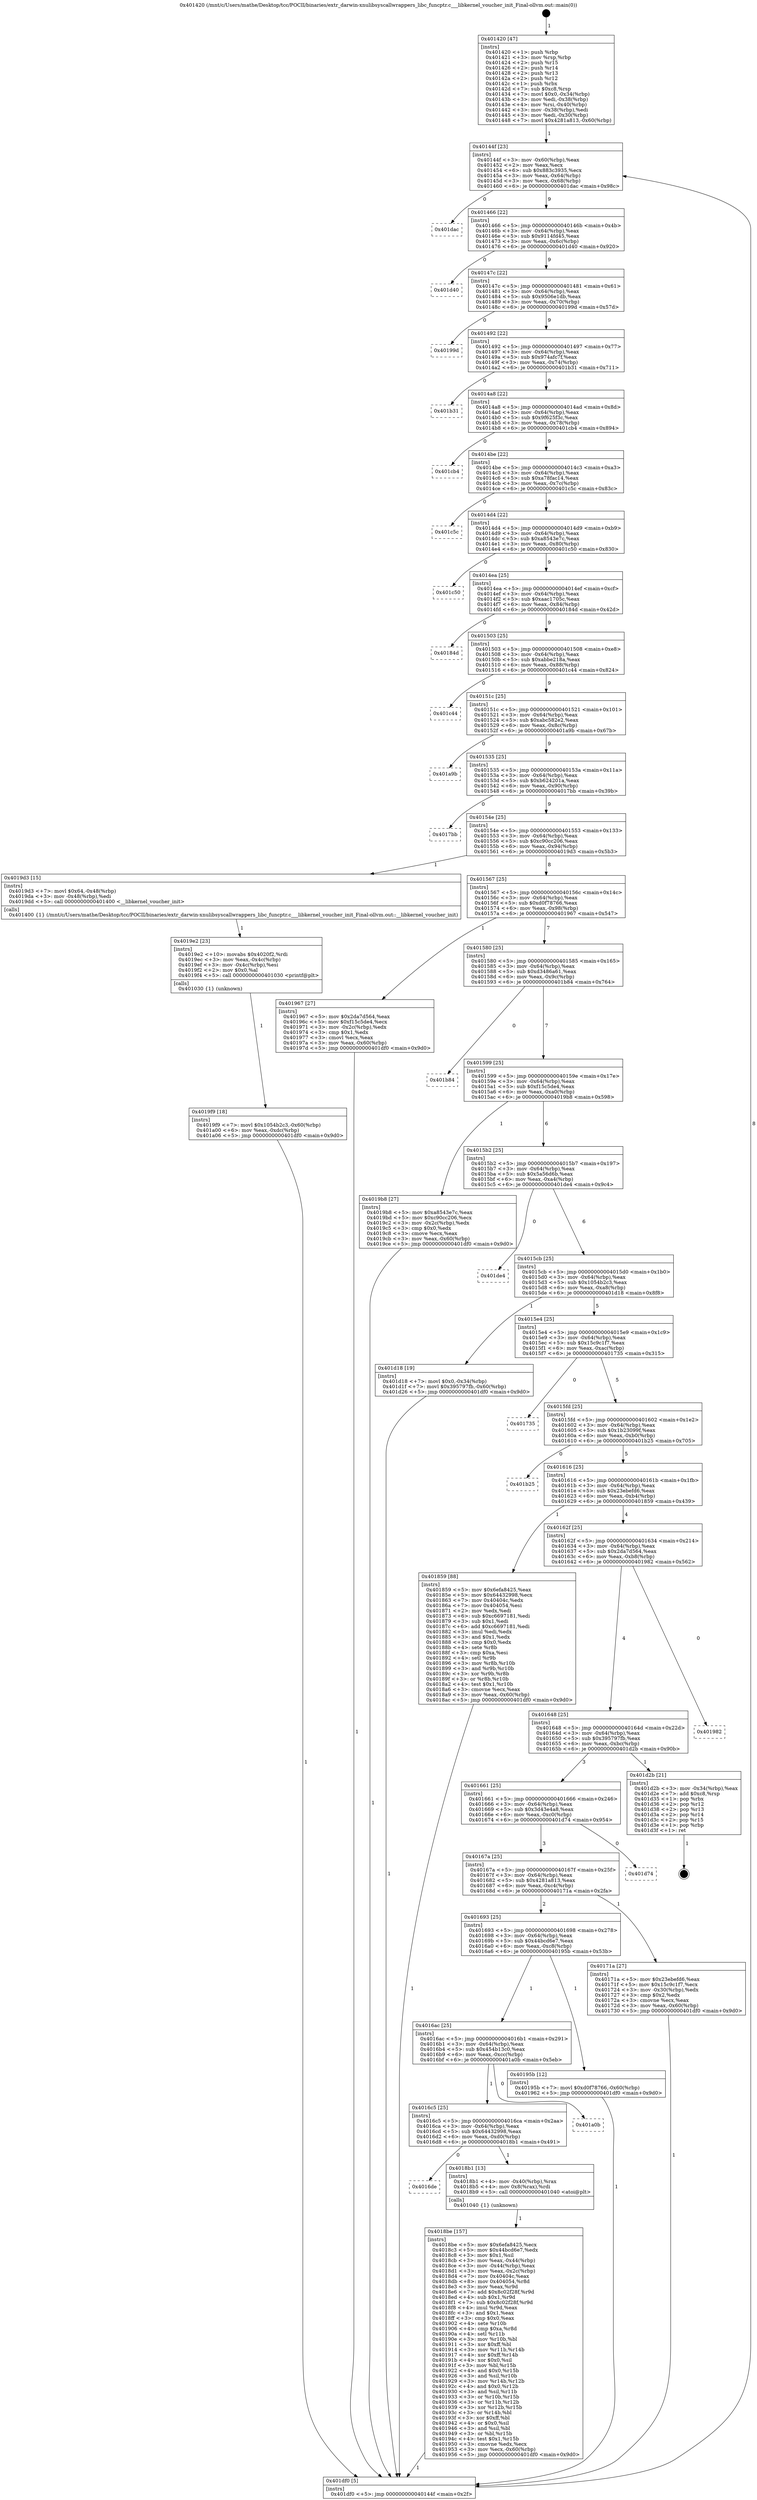 digraph "0x401420" {
  label = "0x401420 (/mnt/c/Users/mathe/Desktop/tcc/POCII/binaries/extr_darwin-xnulibsyscallwrappers_libc_funcptr.c___libkernel_voucher_init_Final-ollvm.out::main(0))"
  labelloc = "t"
  node[shape=record]

  Entry [label="",width=0.3,height=0.3,shape=circle,fillcolor=black,style=filled]
  "0x40144f" [label="{
     0x40144f [23]\l
     | [instrs]\l
     &nbsp;&nbsp;0x40144f \<+3\>: mov -0x60(%rbp),%eax\l
     &nbsp;&nbsp;0x401452 \<+2\>: mov %eax,%ecx\l
     &nbsp;&nbsp;0x401454 \<+6\>: sub $0x883c3935,%ecx\l
     &nbsp;&nbsp;0x40145a \<+3\>: mov %eax,-0x64(%rbp)\l
     &nbsp;&nbsp;0x40145d \<+3\>: mov %ecx,-0x68(%rbp)\l
     &nbsp;&nbsp;0x401460 \<+6\>: je 0000000000401dac \<main+0x98c\>\l
  }"]
  "0x401dac" [label="{
     0x401dac\l
  }", style=dashed]
  "0x401466" [label="{
     0x401466 [22]\l
     | [instrs]\l
     &nbsp;&nbsp;0x401466 \<+5\>: jmp 000000000040146b \<main+0x4b\>\l
     &nbsp;&nbsp;0x40146b \<+3\>: mov -0x64(%rbp),%eax\l
     &nbsp;&nbsp;0x40146e \<+5\>: sub $0x9114fd45,%eax\l
     &nbsp;&nbsp;0x401473 \<+3\>: mov %eax,-0x6c(%rbp)\l
     &nbsp;&nbsp;0x401476 \<+6\>: je 0000000000401d40 \<main+0x920\>\l
  }"]
  Exit [label="",width=0.3,height=0.3,shape=circle,fillcolor=black,style=filled,peripheries=2]
  "0x401d40" [label="{
     0x401d40\l
  }", style=dashed]
  "0x40147c" [label="{
     0x40147c [22]\l
     | [instrs]\l
     &nbsp;&nbsp;0x40147c \<+5\>: jmp 0000000000401481 \<main+0x61\>\l
     &nbsp;&nbsp;0x401481 \<+3\>: mov -0x64(%rbp),%eax\l
     &nbsp;&nbsp;0x401484 \<+5\>: sub $0x9506e1db,%eax\l
     &nbsp;&nbsp;0x401489 \<+3\>: mov %eax,-0x70(%rbp)\l
     &nbsp;&nbsp;0x40148c \<+6\>: je 000000000040199d \<main+0x57d\>\l
  }"]
  "0x4019f9" [label="{
     0x4019f9 [18]\l
     | [instrs]\l
     &nbsp;&nbsp;0x4019f9 \<+7\>: movl $0x1054b2c3,-0x60(%rbp)\l
     &nbsp;&nbsp;0x401a00 \<+6\>: mov %eax,-0xdc(%rbp)\l
     &nbsp;&nbsp;0x401a06 \<+5\>: jmp 0000000000401df0 \<main+0x9d0\>\l
  }"]
  "0x40199d" [label="{
     0x40199d\l
  }", style=dashed]
  "0x401492" [label="{
     0x401492 [22]\l
     | [instrs]\l
     &nbsp;&nbsp;0x401492 \<+5\>: jmp 0000000000401497 \<main+0x77\>\l
     &nbsp;&nbsp;0x401497 \<+3\>: mov -0x64(%rbp),%eax\l
     &nbsp;&nbsp;0x40149a \<+5\>: sub $0x974afc7f,%eax\l
     &nbsp;&nbsp;0x40149f \<+3\>: mov %eax,-0x74(%rbp)\l
     &nbsp;&nbsp;0x4014a2 \<+6\>: je 0000000000401b31 \<main+0x711\>\l
  }"]
  "0x4019e2" [label="{
     0x4019e2 [23]\l
     | [instrs]\l
     &nbsp;&nbsp;0x4019e2 \<+10\>: movabs $0x4020f2,%rdi\l
     &nbsp;&nbsp;0x4019ec \<+3\>: mov %eax,-0x4c(%rbp)\l
     &nbsp;&nbsp;0x4019ef \<+3\>: mov -0x4c(%rbp),%esi\l
     &nbsp;&nbsp;0x4019f2 \<+2\>: mov $0x0,%al\l
     &nbsp;&nbsp;0x4019f4 \<+5\>: call 0000000000401030 \<printf@plt\>\l
     | [calls]\l
     &nbsp;&nbsp;0x401030 \{1\} (unknown)\l
  }"]
  "0x401b31" [label="{
     0x401b31\l
  }", style=dashed]
  "0x4014a8" [label="{
     0x4014a8 [22]\l
     | [instrs]\l
     &nbsp;&nbsp;0x4014a8 \<+5\>: jmp 00000000004014ad \<main+0x8d\>\l
     &nbsp;&nbsp;0x4014ad \<+3\>: mov -0x64(%rbp),%eax\l
     &nbsp;&nbsp;0x4014b0 \<+5\>: sub $0x9f625f3c,%eax\l
     &nbsp;&nbsp;0x4014b5 \<+3\>: mov %eax,-0x78(%rbp)\l
     &nbsp;&nbsp;0x4014b8 \<+6\>: je 0000000000401cb4 \<main+0x894\>\l
  }"]
  "0x4018be" [label="{
     0x4018be [157]\l
     | [instrs]\l
     &nbsp;&nbsp;0x4018be \<+5\>: mov $0x6efa8425,%ecx\l
     &nbsp;&nbsp;0x4018c3 \<+5\>: mov $0x44bcd6e7,%edx\l
     &nbsp;&nbsp;0x4018c8 \<+3\>: mov $0x1,%sil\l
     &nbsp;&nbsp;0x4018cb \<+3\>: mov %eax,-0x44(%rbp)\l
     &nbsp;&nbsp;0x4018ce \<+3\>: mov -0x44(%rbp),%eax\l
     &nbsp;&nbsp;0x4018d1 \<+3\>: mov %eax,-0x2c(%rbp)\l
     &nbsp;&nbsp;0x4018d4 \<+7\>: mov 0x40404c,%eax\l
     &nbsp;&nbsp;0x4018db \<+8\>: mov 0x404054,%r8d\l
     &nbsp;&nbsp;0x4018e3 \<+3\>: mov %eax,%r9d\l
     &nbsp;&nbsp;0x4018e6 \<+7\>: add $0x8c02f28f,%r9d\l
     &nbsp;&nbsp;0x4018ed \<+4\>: sub $0x1,%r9d\l
     &nbsp;&nbsp;0x4018f1 \<+7\>: sub $0x8c02f28f,%r9d\l
     &nbsp;&nbsp;0x4018f8 \<+4\>: imul %r9d,%eax\l
     &nbsp;&nbsp;0x4018fc \<+3\>: and $0x1,%eax\l
     &nbsp;&nbsp;0x4018ff \<+3\>: cmp $0x0,%eax\l
     &nbsp;&nbsp;0x401902 \<+4\>: sete %r10b\l
     &nbsp;&nbsp;0x401906 \<+4\>: cmp $0xa,%r8d\l
     &nbsp;&nbsp;0x40190a \<+4\>: setl %r11b\l
     &nbsp;&nbsp;0x40190e \<+3\>: mov %r10b,%bl\l
     &nbsp;&nbsp;0x401911 \<+3\>: xor $0xff,%bl\l
     &nbsp;&nbsp;0x401914 \<+3\>: mov %r11b,%r14b\l
     &nbsp;&nbsp;0x401917 \<+4\>: xor $0xff,%r14b\l
     &nbsp;&nbsp;0x40191b \<+4\>: xor $0x0,%sil\l
     &nbsp;&nbsp;0x40191f \<+3\>: mov %bl,%r15b\l
     &nbsp;&nbsp;0x401922 \<+4\>: and $0x0,%r15b\l
     &nbsp;&nbsp;0x401926 \<+3\>: and %sil,%r10b\l
     &nbsp;&nbsp;0x401929 \<+3\>: mov %r14b,%r12b\l
     &nbsp;&nbsp;0x40192c \<+4\>: and $0x0,%r12b\l
     &nbsp;&nbsp;0x401930 \<+3\>: and %sil,%r11b\l
     &nbsp;&nbsp;0x401933 \<+3\>: or %r10b,%r15b\l
     &nbsp;&nbsp;0x401936 \<+3\>: or %r11b,%r12b\l
     &nbsp;&nbsp;0x401939 \<+3\>: xor %r12b,%r15b\l
     &nbsp;&nbsp;0x40193c \<+3\>: or %r14b,%bl\l
     &nbsp;&nbsp;0x40193f \<+3\>: xor $0xff,%bl\l
     &nbsp;&nbsp;0x401942 \<+4\>: or $0x0,%sil\l
     &nbsp;&nbsp;0x401946 \<+3\>: and %sil,%bl\l
     &nbsp;&nbsp;0x401949 \<+3\>: or %bl,%r15b\l
     &nbsp;&nbsp;0x40194c \<+4\>: test $0x1,%r15b\l
     &nbsp;&nbsp;0x401950 \<+3\>: cmovne %edx,%ecx\l
     &nbsp;&nbsp;0x401953 \<+3\>: mov %ecx,-0x60(%rbp)\l
     &nbsp;&nbsp;0x401956 \<+5\>: jmp 0000000000401df0 \<main+0x9d0\>\l
  }"]
  "0x401cb4" [label="{
     0x401cb4\l
  }", style=dashed]
  "0x4014be" [label="{
     0x4014be [22]\l
     | [instrs]\l
     &nbsp;&nbsp;0x4014be \<+5\>: jmp 00000000004014c3 \<main+0xa3\>\l
     &nbsp;&nbsp;0x4014c3 \<+3\>: mov -0x64(%rbp),%eax\l
     &nbsp;&nbsp;0x4014c6 \<+5\>: sub $0xa78fac14,%eax\l
     &nbsp;&nbsp;0x4014cb \<+3\>: mov %eax,-0x7c(%rbp)\l
     &nbsp;&nbsp;0x4014ce \<+6\>: je 0000000000401c5c \<main+0x83c\>\l
  }"]
  "0x4016de" [label="{
     0x4016de\l
  }", style=dashed]
  "0x401c5c" [label="{
     0x401c5c\l
  }", style=dashed]
  "0x4014d4" [label="{
     0x4014d4 [22]\l
     | [instrs]\l
     &nbsp;&nbsp;0x4014d4 \<+5\>: jmp 00000000004014d9 \<main+0xb9\>\l
     &nbsp;&nbsp;0x4014d9 \<+3\>: mov -0x64(%rbp),%eax\l
     &nbsp;&nbsp;0x4014dc \<+5\>: sub $0xa8543e7c,%eax\l
     &nbsp;&nbsp;0x4014e1 \<+3\>: mov %eax,-0x80(%rbp)\l
     &nbsp;&nbsp;0x4014e4 \<+6\>: je 0000000000401c50 \<main+0x830\>\l
  }"]
  "0x4018b1" [label="{
     0x4018b1 [13]\l
     | [instrs]\l
     &nbsp;&nbsp;0x4018b1 \<+4\>: mov -0x40(%rbp),%rax\l
     &nbsp;&nbsp;0x4018b5 \<+4\>: mov 0x8(%rax),%rdi\l
     &nbsp;&nbsp;0x4018b9 \<+5\>: call 0000000000401040 \<atoi@plt\>\l
     | [calls]\l
     &nbsp;&nbsp;0x401040 \{1\} (unknown)\l
  }"]
  "0x401c50" [label="{
     0x401c50\l
  }", style=dashed]
  "0x4014ea" [label="{
     0x4014ea [25]\l
     | [instrs]\l
     &nbsp;&nbsp;0x4014ea \<+5\>: jmp 00000000004014ef \<main+0xcf\>\l
     &nbsp;&nbsp;0x4014ef \<+3\>: mov -0x64(%rbp),%eax\l
     &nbsp;&nbsp;0x4014f2 \<+5\>: sub $0xaac1705c,%eax\l
     &nbsp;&nbsp;0x4014f7 \<+6\>: mov %eax,-0x84(%rbp)\l
     &nbsp;&nbsp;0x4014fd \<+6\>: je 000000000040184d \<main+0x42d\>\l
  }"]
  "0x4016c5" [label="{
     0x4016c5 [25]\l
     | [instrs]\l
     &nbsp;&nbsp;0x4016c5 \<+5\>: jmp 00000000004016ca \<main+0x2aa\>\l
     &nbsp;&nbsp;0x4016ca \<+3\>: mov -0x64(%rbp),%eax\l
     &nbsp;&nbsp;0x4016cd \<+5\>: sub $0x64432998,%eax\l
     &nbsp;&nbsp;0x4016d2 \<+6\>: mov %eax,-0xd0(%rbp)\l
     &nbsp;&nbsp;0x4016d8 \<+6\>: je 00000000004018b1 \<main+0x491\>\l
  }"]
  "0x40184d" [label="{
     0x40184d\l
  }", style=dashed]
  "0x401503" [label="{
     0x401503 [25]\l
     | [instrs]\l
     &nbsp;&nbsp;0x401503 \<+5\>: jmp 0000000000401508 \<main+0xe8\>\l
     &nbsp;&nbsp;0x401508 \<+3\>: mov -0x64(%rbp),%eax\l
     &nbsp;&nbsp;0x40150b \<+5\>: sub $0xabbe218a,%eax\l
     &nbsp;&nbsp;0x401510 \<+6\>: mov %eax,-0x88(%rbp)\l
     &nbsp;&nbsp;0x401516 \<+6\>: je 0000000000401c44 \<main+0x824\>\l
  }"]
  "0x401a0b" [label="{
     0x401a0b\l
  }", style=dashed]
  "0x401c44" [label="{
     0x401c44\l
  }", style=dashed]
  "0x40151c" [label="{
     0x40151c [25]\l
     | [instrs]\l
     &nbsp;&nbsp;0x40151c \<+5\>: jmp 0000000000401521 \<main+0x101\>\l
     &nbsp;&nbsp;0x401521 \<+3\>: mov -0x64(%rbp),%eax\l
     &nbsp;&nbsp;0x401524 \<+5\>: sub $0xabc582e2,%eax\l
     &nbsp;&nbsp;0x401529 \<+6\>: mov %eax,-0x8c(%rbp)\l
     &nbsp;&nbsp;0x40152f \<+6\>: je 0000000000401a9b \<main+0x67b\>\l
  }"]
  "0x4016ac" [label="{
     0x4016ac [25]\l
     | [instrs]\l
     &nbsp;&nbsp;0x4016ac \<+5\>: jmp 00000000004016b1 \<main+0x291\>\l
     &nbsp;&nbsp;0x4016b1 \<+3\>: mov -0x64(%rbp),%eax\l
     &nbsp;&nbsp;0x4016b4 \<+5\>: sub $0x454b13c0,%eax\l
     &nbsp;&nbsp;0x4016b9 \<+6\>: mov %eax,-0xcc(%rbp)\l
     &nbsp;&nbsp;0x4016bf \<+6\>: je 0000000000401a0b \<main+0x5eb\>\l
  }"]
  "0x401a9b" [label="{
     0x401a9b\l
  }", style=dashed]
  "0x401535" [label="{
     0x401535 [25]\l
     | [instrs]\l
     &nbsp;&nbsp;0x401535 \<+5\>: jmp 000000000040153a \<main+0x11a\>\l
     &nbsp;&nbsp;0x40153a \<+3\>: mov -0x64(%rbp),%eax\l
     &nbsp;&nbsp;0x40153d \<+5\>: sub $0xb624201a,%eax\l
     &nbsp;&nbsp;0x401542 \<+6\>: mov %eax,-0x90(%rbp)\l
     &nbsp;&nbsp;0x401548 \<+6\>: je 00000000004017bb \<main+0x39b\>\l
  }"]
  "0x40195b" [label="{
     0x40195b [12]\l
     | [instrs]\l
     &nbsp;&nbsp;0x40195b \<+7\>: movl $0xd0f78766,-0x60(%rbp)\l
     &nbsp;&nbsp;0x401962 \<+5\>: jmp 0000000000401df0 \<main+0x9d0\>\l
  }"]
  "0x4017bb" [label="{
     0x4017bb\l
  }", style=dashed]
  "0x40154e" [label="{
     0x40154e [25]\l
     | [instrs]\l
     &nbsp;&nbsp;0x40154e \<+5\>: jmp 0000000000401553 \<main+0x133\>\l
     &nbsp;&nbsp;0x401553 \<+3\>: mov -0x64(%rbp),%eax\l
     &nbsp;&nbsp;0x401556 \<+5\>: sub $0xc90cc206,%eax\l
     &nbsp;&nbsp;0x40155b \<+6\>: mov %eax,-0x94(%rbp)\l
     &nbsp;&nbsp;0x401561 \<+6\>: je 00000000004019d3 \<main+0x5b3\>\l
  }"]
  "0x401420" [label="{
     0x401420 [47]\l
     | [instrs]\l
     &nbsp;&nbsp;0x401420 \<+1\>: push %rbp\l
     &nbsp;&nbsp;0x401421 \<+3\>: mov %rsp,%rbp\l
     &nbsp;&nbsp;0x401424 \<+2\>: push %r15\l
     &nbsp;&nbsp;0x401426 \<+2\>: push %r14\l
     &nbsp;&nbsp;0x401428 \<+2\>: push %r13\l
     &nbsp;&nbsp;0x40142a \<+2\>: push %r12\l
     &nbsp;&nbsp;0x40142c \<+1\>: push %rbx\l
     &nbsp;&nbsp;0x40142d \<+7\>: sub $0xc8,%rsp\l
     &nbsp;&nbsp;0x401434 \<+7\>: movl $0x0,-0x34(%rbp)\l
     &nbsp;&nbsp;0x40143b \<+3\>: mov %edi,-0x38(%rbp)\l
     &nbsp;&nbsp;0x40143e \<+4\>: mov %rsi,-0x40(%rbp)\l
     &nbsp;&nbsp;0x401442 \<+3\>: mov -0x38(%rbp),%edi\l
     &nbsp;&nbsp;0x401445 \<+3\>: mov %edi,-0x30(%rbp)\l
     &nbsp;&nbsp;0x401448 \<+7\>: movl $0x4281a813,-0x60(%rbp)\l
  }"]
  "0x4019d3" [label="{
     0x4019d3 [15]\l
     | [instrs]\l
     &nbsp;&nbsp;0x4019d3 \<+7\>: movl $0x64,-0x48(%rbp)\l
     &nbsp;&nbsp;0x4019da \<+3\>: mov -0x48(%rbp),%edi\l
     &nbsp;&nbsp;0x4019dd \<+5\>: call 0000000000401400 \<__libkernel_voucher_init\>\l
     | [calls]\l
     &nbsp;&nbsp;0x401400 \{1\} (/mnt/c/Users/mathe/Desktop/tcc/POCII/binaries/extr_darwin-xnulibsyscallwrappers_libc_funcptr.c___libkernel_voucher_init_Final-ollvm.out::__libkernel_voucher_init)\l
  }"]
  "0x401567" [label="{
     0x401567 [25]\l
     | [instrs]\l
     &nbsp;&nbsp;0x401567 \<+5\>: jmp 000000000040156c \<main+0x14c\>\l
     &nbsp;&nbsp;0x40156c \<+3\>: mov -0x64(%rbp),%eax\l
     &nbsp;&nbsp;0x40156f \<+5\>: sub $0xd0f78766,%eax\l
     &nbsp;&nbsp;0x401574 \<+6\>: mov %eax,-0x98(%rbp)\l
     &nbsp;&nbsp;0x40157a \<+6\>: je 0000000000401967 \<main+0x547\>\l
  }"]
  "0x401df0" [label="{
     0x401df0 [5]\l
     | [instrs]\l
     &nbsp;&nbsp;0x401df0 \<+5\>: jmp 000000000040144f \<main+0x2f\>\l
  }"]
  "0x401967" [label="{
     0x401967 [27]\l
     | [instrs]\l
     &nbsp;&nbsp;0x401967 \<+5\>: mov $0x2da7d564,%eax\l
     &nbsp;&nbsp;0x40196c \<+5\>: mov $0xf15c5de4,%ecx\l
     &nbsp;&nbsp;0x401971 \<+3\>: mov -0x2c(%rbp),%edx\l
     &nbsp;&nbsp;0x401974 \<+3\>: cmp $0x1,%edx\l
     &nbsp;&nbsp;0x401977 \<+3\>: cmovl %ecx,%eax\l
     &nbsp;&nbsp;0x40197a \<+3\>: mov %eax,-0x60(%rbp)\l
     &nbsp;&nbsp;0x40197d \<+5\>: jmp 0000000000401df0 \<main+0x9d0\>\l
  }"]
  "0x401580" [label="{
     0x401580 [25]\l
     | [instrs]\l
     &nbsp;&nbsp;0x401580 \<+5\>: jmp 0000000000401585 \<main+0x165\>\l
     &nbsp;&nbsp;0x401585 \<+3\>: mov -0x64(%rbp),%eax\l
     &nbsp;&nbsp;0x401588 \<+5\>: sub $0xd3486a61,%eax\l
     &nbsp;&nbsp;0x40158d \<+6\>: mov %eax,-0x9c(%rbp)\l
     &nbsp;&nbsp;0x401593 \<+6\>: je 0000000000401b84 \<main+0x764\>\l
  }"]
  "0x401693" [label="{
     0x401693 [25]\l
     | [instrs]\l
     &nbsp;&nbsp;0x401693 \<+5\>: jmp 0000000000401698 \<main+0x278\>\l
     &nbsp;&nbsp;0x401698 \<+3\>: mov -0x64(%rbp),%eax\l
     &nbsp;&nbsp;0x40169b \<+5\>: sub $0x44bcd6e7,%eax\l
     &nbsp;&nbsp;0x4016a0 \<+6\>: mov %eax,-0xc8(%rbp)\l
     &nbsp;&nbsp;0x4016a6 \<+6\>: je 000000000040195b \<main+0x53b\>\l
  }"]
  "0x401b84" [label="{
     0x401b84\l
  }", style=dashed]
  "0x401599" [label="{
     0x401599 [25]\l
     | [instrs]\l
     &nbsp;&nbsp;0x401599 \<+5\>: jmp 000000000040159e \<main+0x17e\>\l
     &nbsp;&nbsp;0x40159e \<+3\>: mov -0x64(%rbp),%eax\l
     &nbsp;&nbsp;0x4015a1 \<+5\>: sub $0xf15c5de4,%eax\l
     &nbsp;&nbsp;0x4015a6 \<+6\>: mov %eax,-0xa0(%rbp)\l
     &nbsp;&nbsp;0x4015ac \<+6\>: je 00000000004019b8 \<main+0x598\>\l
  }"]
  "0x40171a" [label="{
     0x40171a [27]\l
     | [instrs]\l
     &nbsp;&nbsp;0x40171a \<+5\>: mov $0x23ebefd6,%eax\l
     &nbsp;&nbsp;0x40171f \<+5\>: mov $0x15c9c1f7,%ecx\l
     &nbsp;&nbsp;0x401724 \<+3\>: mov -0x30(%rbp),%edx\l
     &nbsp;&nbsp;0x401727 \<+3\>: cmp $0x2,%edx\l
     &nbsp;&nbsp;0x40172a \<+3\>: cmovne %ecx,%eax\l
     &nbsp;&nbsp;0x40172d \<+3\>: mov %eax,-0x60(%rbp)\l
     &nbsp;&nbsp;0x401730 \<+5\>: jmp 0000000000401df0 \<main+0x9d0\>\l
  }"]
  "0x4019b8" [label="{
     0x4019b8 [27]\l
     | [instrs]\l
     &nbsp;&nbsp;0x4019b8 \<+5\>: mov $0xa8543e7c,%eax\l
     &nbsp;&nbsp;0x4019bd \<+5\>: mov $0xc90cc206,%ecx\l
     &nbsp;&nbsp;0x4019c2 \<+3\>: mov -0x2c(%rbp),%edx\l
     &nbsp;&nbsp;0x4019c5 \<+3\>: cmp $0x0,%edx\l
     &nbsp;&nbsp;0x4019c8 \<+3\>: cmove %ecx,%eax\l
     &nbsp;&nbsp;0x4019cb \<+3\>: mov %eax,-0x60(%rbp)\l
     &nbsp;&nbsp;0x4019ce \<+5\>: jmp 0000000000401df0 \<main+0x9d0\>\l
  }"]
  "0x4015b2" [label="{
     0x4015b2 [25]\l
     | [instrs]\l
     &nbsp;&nbsp;0x4015b2 \<+5\>: jmp 00000000004015b7 \<main+0x197\>\l
     &nbsp;&nbsp;0x4015b7 \<+3\>: mov -0x64(%rbp),%eax\l
     &nbsp;&nbsp;0x4015ba \<+5\>: sub $0x5a56d6b,%eax\l
     &nbsp;&nbsp;0x4015bf \<+6\>: mov %eax,-0xa4(%rbp)\l
     &nbsp;&nbsp;0x4015c5 \<+6\>: je 0000000000401de4 \<main+0x9c4\>\l
  }"]
  "0x40167a" [label="{
     0x40167a [25]\l
     | [instrs]\l
     &nbsp;&nbsp;0x40167a \<+5\>: jmp 000000000040167f \<main+0x25f\>\l
     &nbsp;&nbsp;0x40167f \<+3\>: mov -0x64(%rbp),%eax\l
     &nbsp;&nbsp;0x401682 \<+5\>: sub $0x4281a813,%eax\l
     &nbsp;&nbsp;0x401687 \<+6\>: mov %eax,-0xc4(%rbp)\l
     &nbsp;&nbsp;0x40168d \<+6\>: je 000000000040171a \<main+0x2fa\>\l
  }"]
  "0x401de4" [label="{
     0x401de4\l
  }", style=dashed]
  "0x4015cb" [label="{
     0x4015cb [25]\l
     | [instrs]\l
     &nbsp;&nbsp;0x4015cb \<+5\>: jmp 00000000004015d0 \<main+0x1b0\>\l
     &nbsp;&nbsp;0x4015d0 \<+3\>: mov -0x64(%rbp),%eax\l
     &nbsp;&nbsp;0x4015d3 \<+5\>: sub $0x1054b2c3,%eax\l
     &nbsp;&nbsp;0x4015d8 \<+6\>: mov %eax,-0xa8(%rbp)\l
     &nbsp;&nbsp;0x4015de \<+6\>: je 0000000000401d18 \<main+0x8f8\>\l
  }"]
  "0x401d74" [label="{
     0x401d74\l
  }", style=dashed]
  "0x401d18" [label="{
     0x401d18 [19]\l
     | [instrs]\l
     &nbsp;&nbsp;0x401d18 \<+7\>: movl $0x0,-0x34(%rbp)\l
     &nbsp;&nbsp;0x401d1f \<+7\>: movl $0x395797fb,-0x60(%rbp)\l
     &nbsp;&nbsp;0x401d26 \<+5\>: jmp 0000000000401df0 \<main+0x9d0\>\l
  }"]
  "0x4015e4" [label="{
     0x4015e4 [25]\l
     | [instrs]\l
     &nbsp;&nbsp;0x4015e4 \<+5\>: jmp 00000000004015e9 \<main+0x1c9\>\l
     &nbsp;&nbsp;0x4015e9 \<+3\>: mov -0x64(%rbp),%eax\l
     &nbsp;&nbsp;0x4015ec \<+5\>: sub $0x15c9c1f7,%eax\l
     &nbsp;&nbsp;0x4015f1 \<+6\>: mov %eax,-0xac(%rbp)\l
     &nbsp;&nbsp;0x4015f7 \<+6\>: je 0000000000401735 \<main+0x315\>\l
  }"]
  "0x401661" [label="{
     0x401661 [25]\l
     | [instrs]\l
     &nbsp;&nbsp;0x401661 \<+5\>: jmp 0000000000401666 \<main+0x246\>\l
     &nbsp;&nbsp;0x401666 \<+3\>: mov -0x64(%rbp),%eax\l
     &nbsp;&nbsp;0x401669 \<+5\>: sub $0x3d43e4a8,%eax\l
     &nbsp;&nbsp;0x40166e \<+6\>: mov %eax,-0xc0(%rbp)\l
     &nbsp;&nbsp;0x401674 \<+6\>: je 0000000000401d74 \<main+0x954\>\l
  }"]
  "0x401735" [label="{
     0x401735\l
  }", style=dashed]
  "0x4015fd" [label="{
     0x4015fd [25]\l
     | [instrs]\l
     &nbsp;&nbsp;0x4015fd \<+5\>: jmp 0000000000401602 \<main+0x1e2\>\l
     &nbsp;&nbsp;0x401602 \<+3\>: mov -0x64(%rbp),%eax\l
     &nbsp;&nbsp;0x401605 \<+5\>: sub $0x1b23099f,%eax\l
     &nbsp;&nbsp;0x40160a \<+6\>: mov %eax,-0xb0(%rbp)\l
     &nbsp;&nbsp;0x401610 \<+6\>: je 0000000000401b25 \<main+0x705\>\l
  }"]
  "0x401d2b" [label="{
     0x401d2b [21]\l
     | [instrs]\l
     &nbsp;&nbsp;0x401d2b \<+3\>: mov -0x34(%rbp),%eax\l
     &nbsp;&nbsp;0x401d2e \<+7\>: add $0xc8,%rsp\l
     &nbsp;&nbsp;0x401d35 \<+1\>: pop %rbx\l
     &nbsp;&nbsp;0x401d36 \<+2\>: pop %r12\l
     &nbsp;&nbsp;0x401d38 \<+2\>: pop %r13\l
     &nbsp;&nbsp;0x401d3a \<+2\>: pop %r14\l
     &nbsp;&nbsp;0x401d3c \<+2\>: pop %r15\l
     &nbsp;&nbsp;0x401d3e \<+1\>: pop %rbp\l
     &nbsp;&nbsp;0x401d3f \<+1\>: ret\l
  }"]
  "0x401b25" [label="{
     0x401b25\l
  }", style=dashed]
  "0x401616" [label="{
     0x401616 [25]\l
     | [instrs]\l
     &nbsp;&nbsp;0x401616 \<+5\>: jmp 000000000040161b \<main+0x1fb\>\l
     &nbsp;&nbsp;0x40161b \<+3\>: mov -0x64(%rbp),%eax\l
     &nbsp;&nbsp;0x40161e \<+5\>: sub $0x23ebefd6,%eax\l
     &nbsp;&nbsp;0x401623 \<+6\>: mov %eax,-0xb4(%rbp)\l
     &nbsp;&nbsp;0x401629 \<+6\>: je 0000000000401859 \<main+0x439\>\l
  }"]
  "0x401648" [label="{
     0x401648 [25]\l
     | [instrs]\l
     &nbsp;&nbsp;0x401648 \<+5\>: jmp 000000000040164d \<main+0x22d\>\l
     &nbsp;&nbsp;0x40164d \<+3\>: mov -0x64(%rbp),%eax\l
     &nbsp;&nbsp;0x401650 \<+5\>: sub $0x395797fb,%eax\l
     &nbsp;&nbsp;0x401655 \<+6\>: mov %eax,-0xbc(%rbp)\l
     &nbsp;&nbsp;0x40165b \<+6\>: je 0000000000401d2b \<main+0x90b\>\l
  }"]
  "0x401859" [label="{
     0x401859 [88]\l
     | [instrs]\l
     &nbsp;&nbsp;0x401859 \<+5\>: mov $0x6efa8425,%eax\l
     &nbsp;&nbsp;0x40185e \<+5\>: mov $0x64432998,%ecx\l
     &nbsp;&nbsp;0x401863 \<+7\>: mov 0x40404c,%edx\l
     &nbsp;&nbsp;0x40186a \<+7\>: mov 0x404054,%esi\l
     &nbsp;&nbsp;0x401871 \<+2\>: mov %edx,%edi\l
     &nbsp;&nbsp;0x401873 \<+6\>: sub $0xc6697181,%edi\l
     &nbsp;&nbsp;0x401879 \<+3\>: sub $0x1,%edi\l
     &nbsp;&nbsp;0x40187c \<+6\>: add $0xc6697181,%edi\l
     &nbsp;&nbsp;0x401882 \<+3\>: imul %edi,%edx\l
     &nbsp;&nbsp;0x401885 \<+3\>: and $0x1,%edx\l
     &nbsp;&nbsp;0x401888 \<+3\>: cmp $0x0,%edx\l
     &nbsp;&nbsp;0x40188b \<+4\>: sete %r8b\l
     &nbsp;&nbsp;0x40188f \<+3\>: cmp $0xa,%esi\l
     &nbsp;&nbsp;0x401892 \<+4\>: setl %r9b\l
     &nbsp;&nbsp;0x401896 \<+3\>: mov %r8b,%r10b\l
     &nbsp;&nbsp;0x401899 \<+3\>: and %r9b,%r10b\l
     &nbsp;&nbsp;0x40189c \<+3\>: xor %r9b,%r8b\l
     &nbsp;&nbsp;0x40189f \<+3\>: or %r8b,%r10b\l
     &nbsp;&nbsp;0x4018a2 \<+4\>: test $0x1,%r10b\l
     &nbsp;&nbsp;0x4018a6 \<+3\>: cmovne %ecx,%eax\l
     &nbsp;&nbsp;0x4018a9 \<+3\>: mov %eax,-0x60(%rbp)\l
     &nbsp;&nbsp;0x4018ac \<+5\>: jmp 0000000000401df0 \<main+0x9d0\>\l
  }"]
  "0x40162f" [label="{
     0x40162f [25]\l
     | [instrs]\l
     &nbsp;&nbsp;0x40162f \<+5\>: jmp 0000000000401634 \<main+0x214\>\l
     &nbsp;&nbsp;0x401634 \<+3\>: mov -0x64(%rbp),%eax\l
     &nbsp;&nbsp;0x401637 \<+5\>: sub $0x2da7d564,%eax\l
     &nbsp;&nbsp;0x40163c \<+6\>: mov %eax,-0xb8(%rbp)\l
     &nbsp;&nbsp;0x401642 \<+6\>: je 0000000000401982 \<main+0x562\>\l
  }"]
  "0x401982" [label="{
     0x401982\l
  }", style=dashed]
  Entry -> "0x401420" [label=" 1"]
  "0x40144f" -> "0x401dac" [label=" 0"]
  "0x40144f" -> "0x401466" [label=" 9"]
  "0x401d2b" -> Exit [label=" 1"]
  "0x401466" -> "0x401d40" [label=" 0"]
  "0x401466" -> "0x40147c" [label=" 9"]
  "0x401d18" -> "0x401df0" [label=" 1"]
  "0x40147c" -> "0x40199d" [label=" 0"]
  "0x40147c" -> "0x401492" [label=" 9"]
  "0x4019f9" -> "0x401df0" [label=" 1"]
  "0x401492" -> "0x401b31" [label=" 0"]
  "0x401492" -> "0x4014a8" [label=" 9"]
  "0x4019e2" -> "0x4019f9" [label=" 1"]
  "0x4014a8" -> "0x401cb4" [label=" 0"]
  "0x4014a8" -> "0x4014be" [label=" 9"]
  "0x4019d3" -> "0x4019e2" [label=" 1"]
  "0x4014be" -> "0x401c5c" [label=" 0"]
  "0x4014be" -> "0x4014d4" [label=" 9"]
  "0x4019b8" -> "0x401df0" [label=" 1"]
  "0x4014d4" -> "0x401c50" [label=" 0"]
  "0x4014d4" -> "0x4014ea" [label=" 9"]
  "0x401967" -> "0x401df0" [label=" 1"]
  "0x4014ea" -> "0x40184d" [label=" 0"]
  "0x4014ea" -> "0x401503" [label=" 9"]
  "0x4018be" -> "0x401df0" [label=" 1"]
  "0x401503" -> "0x401c44" [label=" 0"]
  "0x401503" -> "0x40151c" [label=" 9"]
  "0x4018b1" -> "0x4018be" [label=" 1"]
  "0x40151c" -> "0x401a9b" [label=" 0"]
  "0x40151c" -> "0x401535" [label=" 9"]
  "0x4016c5" -> "0x4018b1" [label=" 1"]
  "0x401535" -> "0x4017bb" [label=" 0"]
  "0x401535" -> "0x40154e" [label=" 9"]
  "0x40195b" -> "0x401df0" [label=" 1"]
  "0x40154e" -> "0x4019d3" [label=" 1"]
  "0x40154e" -> "0x401567" [label=" 8"]
  "0x4016ac" -> "0x401a0b" [label=" 0"]
  "0x401567" -> "0x401967" [label=" 1"]
  "0x401567" -> "0x401580" [label=" 7"]
  "0x4016c5" -> "0x4016de" [label=" 0"]
  "0x401580" -> "0x401b84" [label=" 0"]
  "0x401580" -> "0x401599" [label=" 7"]
  "0x401693" -> "0x4016ac" [label=" 1"]
  "0x401599" -> "0x4019b8" [label=" 1"]
  "0x401599" -> "0x4015b2" [label=" 6"]
  "0x401693" -> "0x40195b" [label=" 1"]
  "0x4015b2" -> "0x401de4" [label=" 0"]
  "0x4015b2" -> "0x4015cb" [label=" 6"]
  "0x401859" -> "0x401df0" [label=" 1"]
  "0x4015cb" -> "0x401d18" [label=" 1"]
  "0x4015cb" -> "0x4015e4" [label=" 5"]
  "0x401df0" -> "0x40144f" [label=" 8"]
  "0x4015e4" -> "0x401735" [label=" 0"]
  "0x4015e4" -> "0x4015fd" [label=" 5"]
  "0x40171a" -> "0x401df0" [label=" 1"]
  "0x4015fd" -> "0x401b25" [label=" 0"]
  "0x4015fd" -> "0x401616" [label=" 5"]
  "0x40167a" -> "0x401693" [label=" 2"]
  "0x401616" -> "0x401859" [label=" 1"]
  "0x401616" -> "0x40162f" [label=" 4"]
  "0x4016ac" -> "0x4016c5" [label=" 1"]
  "0x40162f" -> "0x401982" [label=" 0"]
  "0x40162f" -> "0x401648" [label=" 4"]
  "0x40167a" -> "0x40171a" [label=" 1"]
  "0x401648" -> "0x401d2b" [label=" 1"]
  "0x401648" -> "0x401661" [label=" 3"]
  "0x401420" -> "0x40144f" [label=" 1"]
  "0x401661" -> "0x401d74" [label=" 0"]
  "0x401661" -> "0x40167a" [label=" 3"]
}
